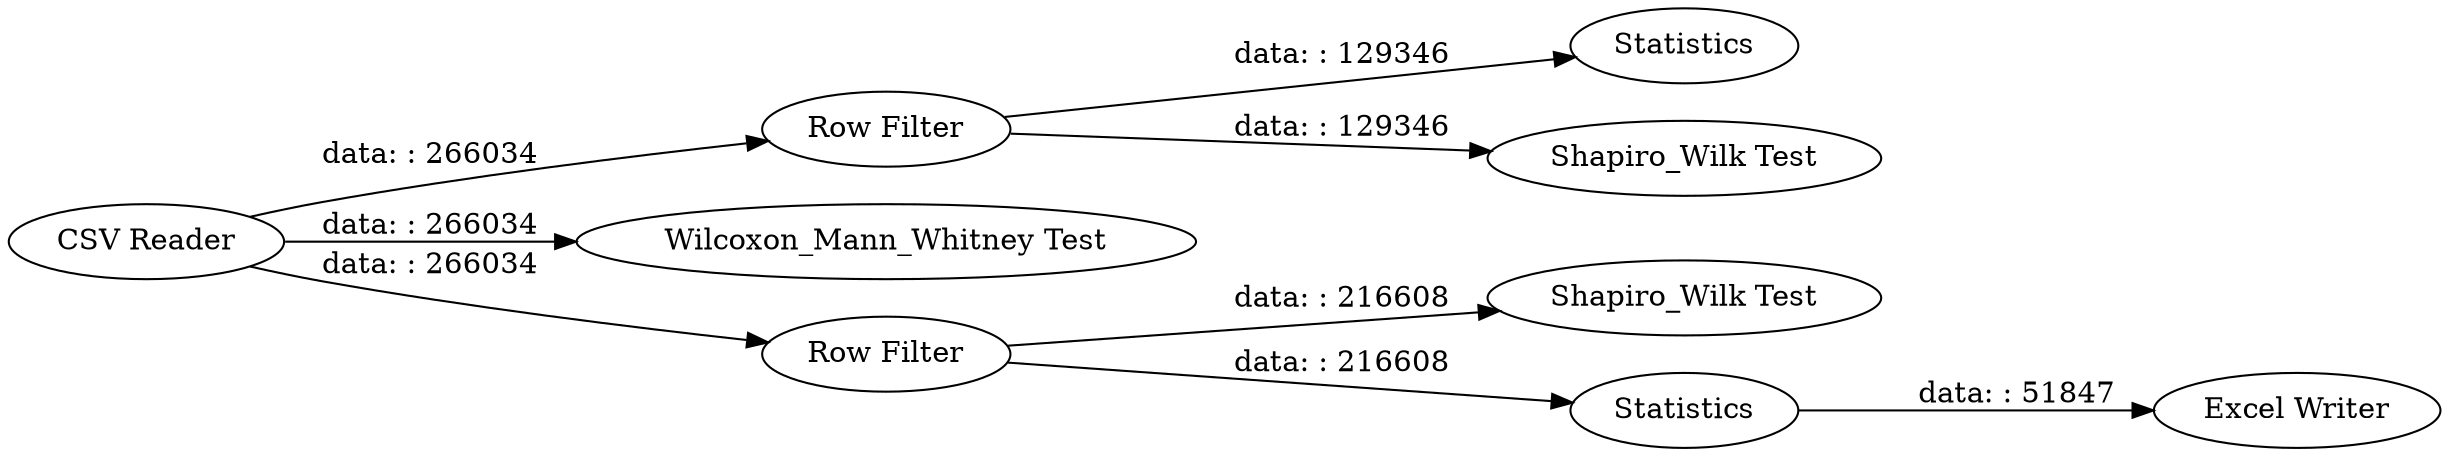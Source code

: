 digraph {
	"6161590802526439611_121" [label=Statistics]
	"6161590802526439611_112" [label="Shapiro_Wilk Test"]
	"6161590802526439611_120" [label="Row Filter"]
	"6161590802526439611_30" [label=Statistics]
	"6161590802526439611_118" [label="CSV Reader"]
	"6161590802526439611_125" [label="Wilcoxon_Mann_Whitney Test"]
	"6161590802526439611_123" [label="Shapiro_Wilk Test"]
	"6161590802526439611_114" [label="Row Filter"]
	"6161590802526439611_122" [label="Excel Writer"]
	"6161590802526439611_30" -> "6161590802526439611_122" [label="data: : 51847"]
	"6161590802526439611_120" -> "6161590802526439611_121" [label="data: : 129346"]
	"6161590802526439611_118" -> "6161590802526439611_114" [label="data: : 266034"]
	"6161590802526439611_114" -> "6161590802526439611_112" [label="data: : 216608"]
	"6161590802526439611_120" -> "6161590802526439611_123" [label="data: : 129346"]
	"6161590802526439611_114" -> "6161590802526439611_30" [label="data: : 216608"]
	"6161590802526439611_118" -> "6161590802526439611_125" [label="data: : 266034"]
	"6161590802526439611_118" -> "6161590802526439611_120" [label="data: : 266034"]
	rankdir=LR
}
